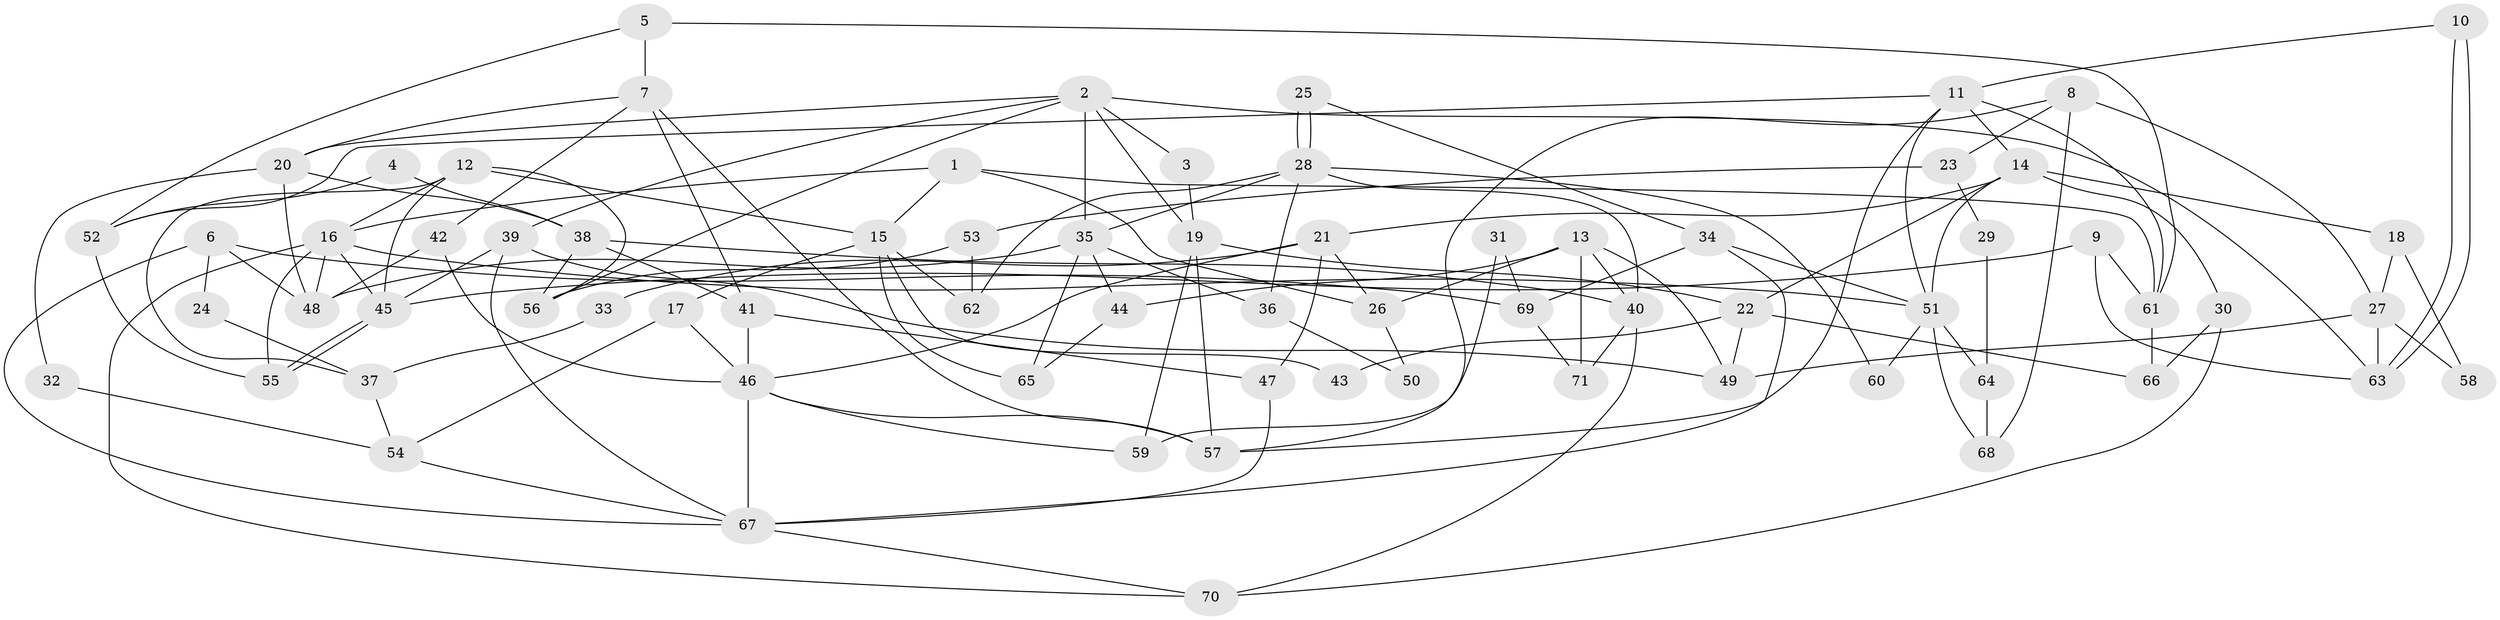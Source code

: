 // coarse degree distribution, {6: 0.2682926829268293, 2: 0.12195121951219512, 7: 0.07317073170731707, 4: 0.17073170731707318, 9: 0.07317073170731707, 5: 0.14634146341463414, 3: 0.0975609756097561, 8: 0.04878048780487805}
// Generated by graph-tools (version 1.1) at 2025/41/03/06/25 10:41:55]
// undirected, 71 vertices, 142 edges
graph export_dot {
graph [start="1"]
  node [color=gray90,style=filled];
  1;
  2;
  3;
  4;
  5;
  6;
  7;
  8;
  9;
  10;
  11;
  12;
  13;
  14;
  15;
  16;
  17;
  18;
  19;
  20;
  21;
  22;
  23;
  24;
  25;
  26;
  27;
  28;
  29;
  30;
  31;
  32;
  33;
  34;
  35;
  36;
  37;
  38;
  39;
  40;
  41;
  42;
  43;
  44;
  45;
  46;
  47;
  48;
  49;
  50;
  51;
  52;
  53;
  54;
  55;
  56;
  57;
  58;
  59;
  60;
  61;
  62;
  63;
  64;
  65;
  66;
  67;
  68;
  69;
  70;
  71;
  1 -- 16;
  1 -- 26;
  1 -- 15;
  1 -- 61;
  2 -- 20;
  2 -- 19;
  2 -- 3;
  2 -- 35;
  2 -- 39;
  2 -- 56;
  2 -- 63;
  3 -- 19;
  4 -- 38;
  4 -- 52;
  5 -- 52;
  5 -- 61;
  5 -- 7;
  6 -- 67;
  6 -- 48;
  6 -- 24;
  6 -- 69;
  7 -- 41;
  7 -- 20;
  7 -- 42;
  7 -- 57;
  8 -- 27;
  8 -- 57;
  8 -- 23;
  8 -- 68;
  9 -- 63;
  9 -- 45;
  9 -- 61;
  10 -- 63;
  10 -- 63;
  10 -- 11;
  11 -- 51;
  11 -- 61;
  11 -- 14;
  11 -- 52;
  11 -- 57;
  12 -- 45;
  12 -- 16;
  12 -- 15;
  12 -- 37;
  12 -- 56;
  13 -- 71;
  13 -- 40;
  13 -- 26;
  13 -- 44;
  13 -- 49;
  14 -- 21;
  14 -- 18;
  14 -- 22;
  14 -- 30;
  14 -- 51;
  15 -- 17;
  15 -- 43;
  15 -- 62;
  15 -- 65;
  16 -- 48;
  16 -- 70;
  16 -- 45;
  16 -- 51;
  16 -- 55;
  17 -- 46;
  17 -- 54;
  18 -- 27;
  18 -- 58;
  19 -- 57;
  19 -- 22;
  19 -- 59;
  20 -- 48;
  20 -- 32;
  20 -- 38;
  21 -- 47;
  21 -- 46;
  21 -- 26;
  21 -- 33;
  22 -- 49;
  22 -- 43;
  22 -- 66;
  23 -- 53;
  23 -- 29;
  24 -- 37;
  25 -- 34;
  25 -- 28;
  25 -- 28;
  26 -- 50;
  27 -- 49;
  27 -- 63;
  27 -- 58;
  28 -- 35;
  28 -- 36;
  28 -- 40;
  28 -- 60;
  28 -- 62;
  29 -- 64;
  30 -- 66;
  30 -- 70;
  31 -- 69;
  31 -- 59;
  32 -- 54;
  33 -- 37;
  34 -- 67;
  34 -- 51;
  34 -- 69;
  35 -- 44;
  35 -- 36;
  35 -- 48;
  35 -- 65;
  36 -- 50;
  37 -- 54;
  38 -- 56;
  38 -- 40;
  38 -- 41;
  39 -- 45;
  39 -- 49;
  39 -- 67;
  40 -- 70;
  40 -- 71;
  41 -- 46;
  41 -- 47;
  42 -- 46;
  42 -- 48;
  44 -- 65;
  45 -- 55;
  45 -- 55;
  46 -- 67;
  46 -- 57;
  46 -- 59;
  47 -- 67;
  51 -- 60;
  51 -- 64;
  51 -- 68;
  52 -- 55;
  53 -- 62;
  53 -- 56;
  54 -- 67;
  61 -- 66;
  64 -- 68;
  67 -- 70;
  69 -- 71;
}
